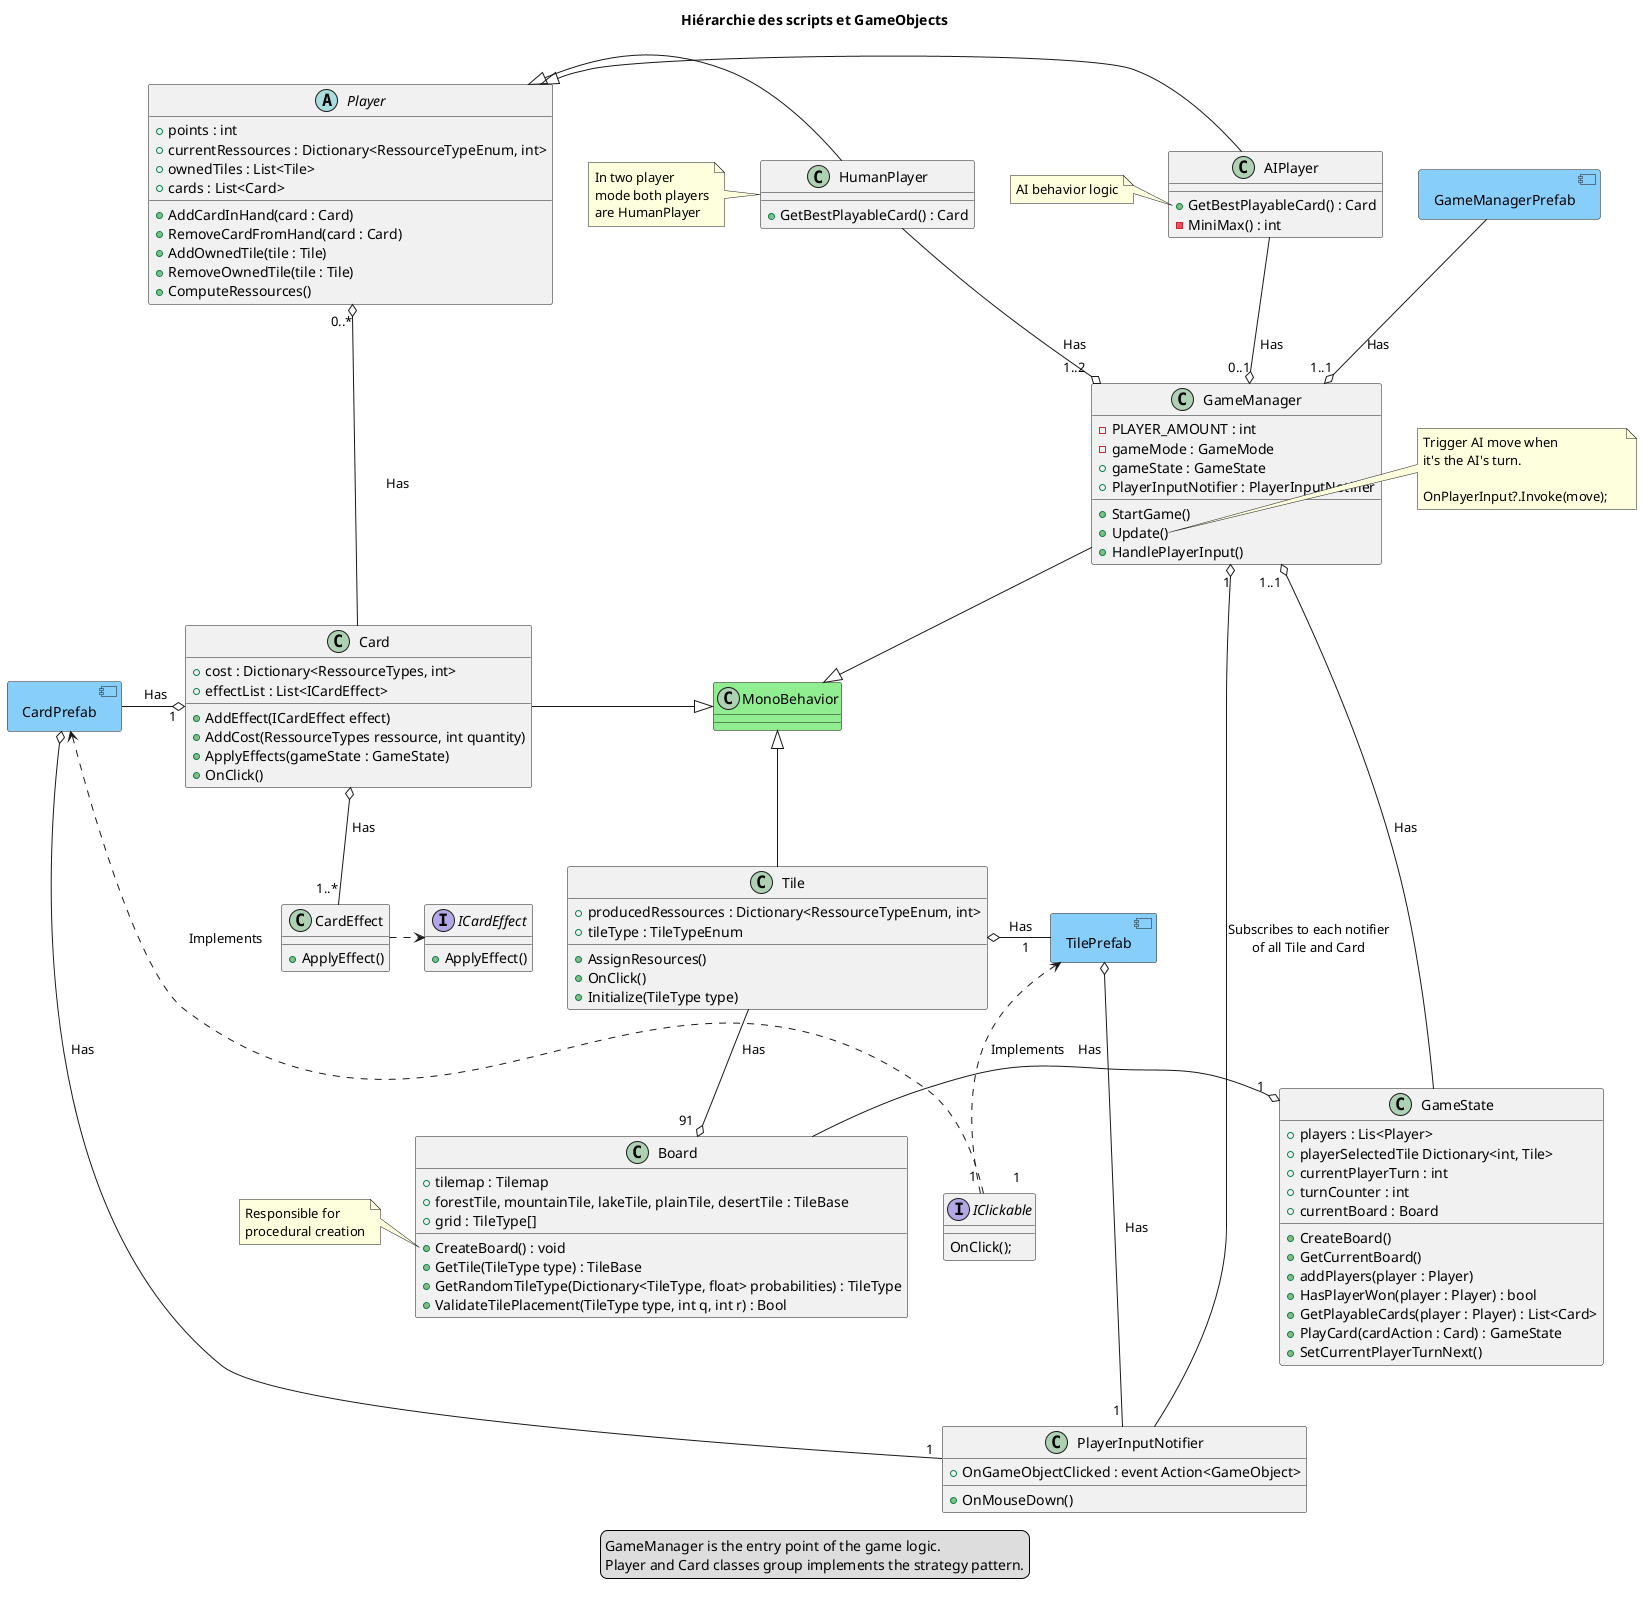 @startuml
allow_mixing
skinparam ComponentBackgroundColor LightSkyBlue
title Hiérarchie des scripts et GameObjects

class GameManager{
    - PLAYER_AMOUNT : int
    - gameMode : GameMode
    + gameState : GameState
    + PlayerInputNotifier : PlayerInputNotifier 
    + StartGame()
    + Update()
    + HandlePlayerInput()
}
note right of GameManager::Update()
Trigger AI move when 
it's the AI's turn.

OnPlayerInput?.Invoke(move);    
end note

class GameState {
    + players : Lis<Player>
    + playerSelectedTile Dictionary<int, Tile>
    + currentPlayerTurn : int
    + turnCounter : int
    + currentBoard : Board
    + CreateBoard()
    + GetCurrentBoard()
    + addPlayers(player : Player)
    + HasPlayerWon(player : Player) : bool
    + GetPlayableCards(player : Player) : List<Card>
    + PlayCard(cardAction : Card) : GameState
    + SetCurrentPlayerTurnNext()
}

abstract class Player{
    + points : int
    + currentRessources : Dictionary<RessourceTypeEnum, int>
    + ownedTiles : List<Tile>
    + cards : List<Card>
    + AddCardInHand(card : Card)
    + RemoveCardFromHand(card : Card)
    + AddOwnedTile(tile : Tile)
    + RemoveOwnedTile(tile : Tile)
    + ComputeRessources()
}

class HumanPlayer{
    + GetBestPlayableCard() : Card
}
note left of HumanPlayer
In two player
mode both players
are HumanPlayer
end note

class AIPlayer{
    + GetBestPlayableCard() : Card
    - MiniMax() : int
}
note left of AIPlayer::GetBestPlayableCard
AI behavior logic
end note

class Card {
    + cost : Dictionary<RessourceTypes, int>
    + effectList : List<ICardEffect>
    + AddEffect(ICardEffect effect)
    + AddCost(RessourceTypes ressource, int quantity)
    + ApplyEffects(gameState : GameState)
    + OnClick()
}

interface ICardEffect{
    + ApplyEffect()
}

class CardEffect{
    + ApplyEffect()
}

class Board {
    + tilemap : Tilemap 
    + forestTile, mountainTile, lakeTile, plainTile, desertTile : TileBase
    + grid : TileType[]
    + CreateBoard() : void
    + GetTile(TileType type) : TileBase
    + GetRandomTileType(Dictionary<TileType, float> probabilities) : TileType
    + ValidateTilePlacement(TileType type, int q, int r) : Bool
}

note left of Board::CreateBoard
  Responsible for
  procedural creation
end note

class Tile {
    + producedRessources : Dictionary<RessourceTypeEnum, int>
    + tileType : TileTypeEnum
    + AssignResources()
    + OnClick()
    + Initialize(TileType type)
}

class PlayerInputNotifier {
    + OnGameObjectClicked : event Action<GameObject>
    + OnMouseDown()
}
note right of PlayerInputNotifier::Update()
// Notify all observers that 
// a move has been made.
OnPlayerInput?.Invoke(move);    
end note

interface IClickable {
    OnClick();
}

class MonoBehavior #LightGreen

component GameManagerPrefab
component TilePrefab
component CardPrefab

Card ---r---|> MonoBehavior

TilePrefab o- "\t1" PlayerInputNotifier : " Has"
CardPrefab o- "\t1" PlayerInputNotifier : " Has"

CardPrefab -r--o "\t1" Card : " Has"
TilePrefab -l--o "\t1" Tile : " Has"

TilePrefab <.d. "\t1" IClickable : " Implements"
CardPrefab <.d. "\t1" IClickable : " Implements"

GameManagerPrefab -d-o "1..1" GameManager : "Has"

HumanPlayer -d-o "1..2 " GameManager : " Has"
AIPlayer -r-o "0..1" GameManager : " Has"
PlayerInputNotifier --u---o "1" GameManager : "Subscribes to each notifier\nof all Tile and Card"

Card -u-o "0..*" Player : "\t\t\t\nHas"
Card o-d- "1..*" CardEffect : " Has"
CardEffect .r.> ICardEffect

HumanPlayer --l--|> Player
AIPlayer -l-|> Player

GameManager -d-|> MonoBehavior
GameState -l-o "1..1 " GameManager : " Has"

Tile -u-|> MonoBehavior
Board -r-o "  1  " GameState : " Has"
Tile -d-o "91  " Board : " Has"

legend
    GameManager is the entry point of the game logic.
    Player and Card classes group implements the strategy pattern.
end legend

@enduml
